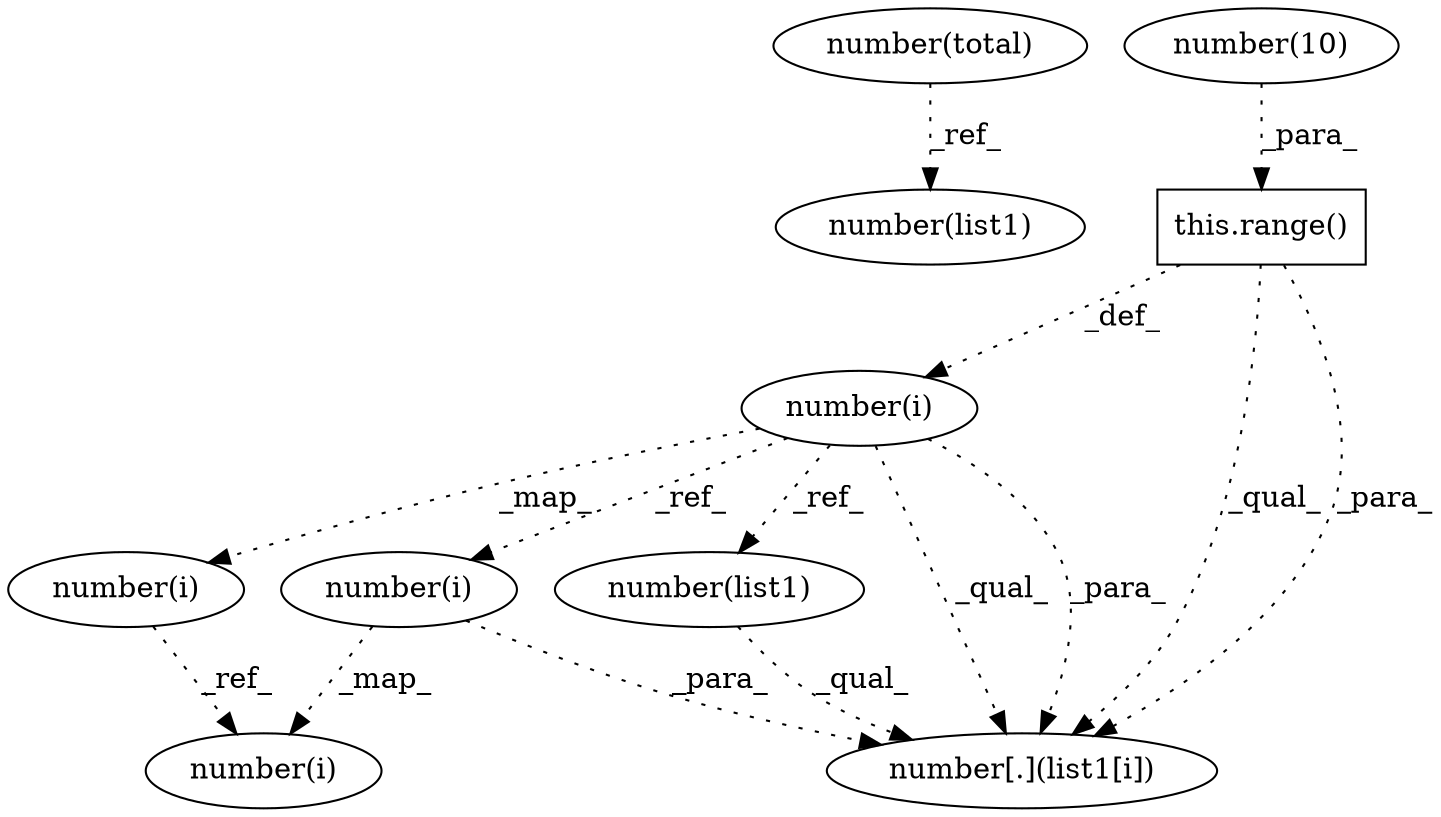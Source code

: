 digraph G {
1 [label="number(list1)" shape=ellipse]
2 [label="number(total)" shape=ellipse]
3 [label="number(i)" shape=ellipse]
4 [label="number(10)" shape=ellipse]
5 [label="number(i)" shape=ellipse]
6 [label="number(list1)" shape=ellipse]
7 [label="number[.](list1[i])" shape=ellipse]
8 [label="number(i)" shape=ellipse]
9 [label="this.range()" shape=box]
10 [label="number(i)" shape=ellipse]
2 -> 1 [label="_ref_" style=dotted];
9 -> 3 [label="_def_" style=dotted];
3 -> 5 [label="_ref_" style=dotted];
3 -> 6 [label="_ref_" style=dotted];
6 -> 7 [label="_qual_" style=dotted];
5 -> 7 [label="_para_" style=dotted];
3 -> 7 [label="_qual_" style=dotted];
9 -> 7 [label="_qual_" style=dotted];
3 -> 7 [label="_para_" style=dotted];
9 -> 7 [label="_para_" style=dotted];
10 -> 8 [label="_ref_" style=dotted];
5 -> 8 [label="_map_" style=dotted];
4 -> 9 [label="_para_" style=dotted];
3 -> 10 [label="_map_" style=dotted];
}